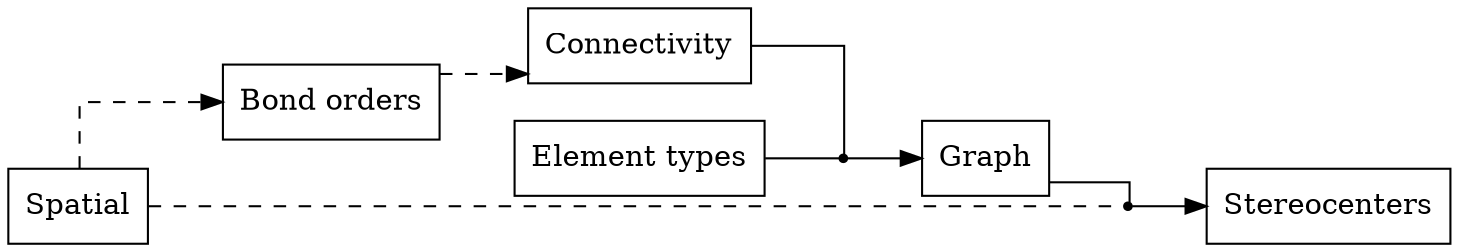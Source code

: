 digraph g {
  graph [rankdir="LR", splines="ortho", concentrate=true];
  node [shape=box];

  bo [label="Bond orders"];
  elem [label="Element types"];
  conn [label="Connectivity"];
  coord [label="Spatial"];
  graphn [label="Graph"];
  stereo [label="Stereocenters"];

  i1 [shape="point"];
  i2 [shape="point"];

  bo -> conn [style="dashed"];
  conn -> i1 [dir="none"];
  elem -> i1 [dir="none"];
  i1 -> graphn;
  coord -> bo [style="dashed"];

  graphn -> i2 [dir="none"];
  coord -> i2 [style="dashed", dir="none"];
  i2 -> stereo;
}
